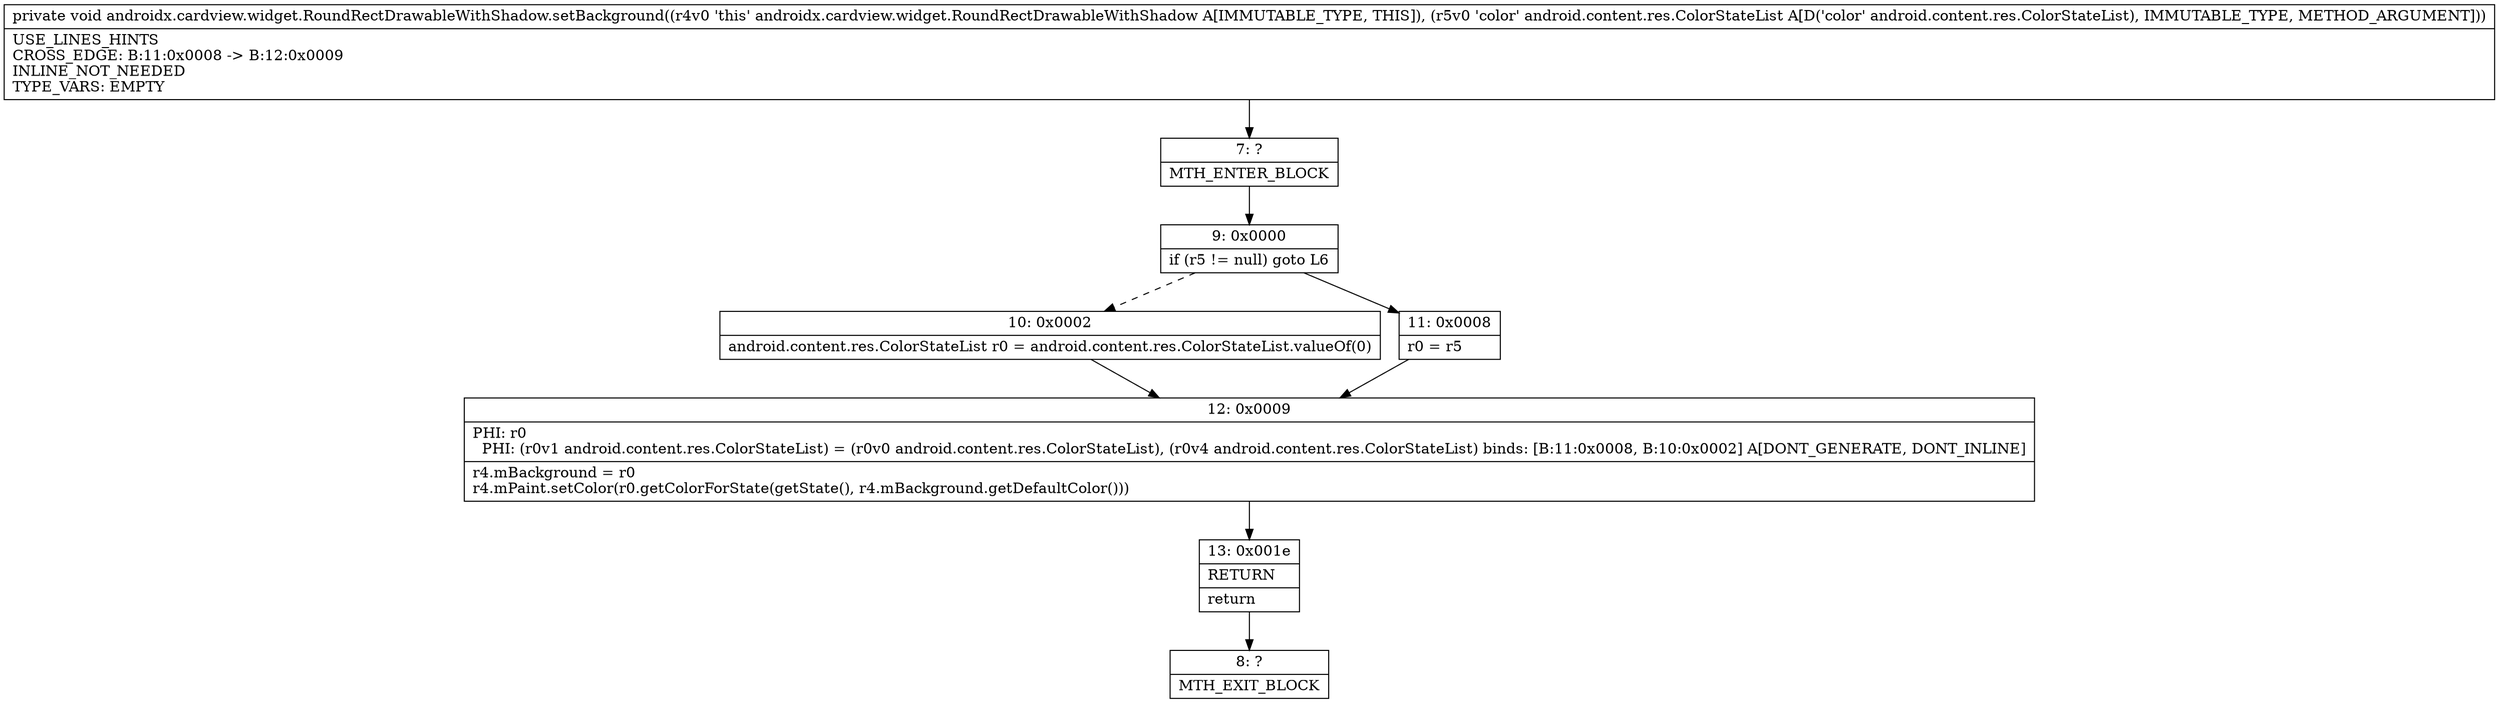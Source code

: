 digraph "CFG forandroidx.cardview.widget.RoundRectDrawableWithShadow.setBackground(Landroid\/content\/res\/ColorStateList;)V" {
Node_7 [shape=record,label="{7\:\ ?|MTH_ENTER_BLOCK\l}"];
Node_9 [shape=record,label="{9\:\ 0x0000|if (r5 != null) goto L6\l}"];
Node_10 [shape=record,label="{10\:\ 0x0002|android.content.res.ColorStateList r0 = android.content.res.ColorStateList.valueOf(0)\l}"];
Node_12 [shape=record,label="{12\:\ 0x0009|PHI: r0 \l  PHI: (r0v1 android.content.res.ColorStateList) = (r0v0 android.content.res.ColorStateList), (r0v4 android.content.res.ColorStateList) binds: [B:11:0x0008, B:10:0x0002] A[DONT_GENERATE, DONT_INLINE]\l|r4.mBackground = r0\lr4.mPaint.setColor(r0.getColorForState(getState(), r4.mBackground.getDefaultColor()))\l}"];
Node_13 [shape=record,label="{13\:\ 0x001e|RETURN\l|return\l}"];
Node_8 [shape=record,label="{8\:\ ?|MTH_EXIT_BLOCK\l}"];
Node_11 [shape=record,label="{11\:\ 0x0008|r0 = r5\l}"];
MethodNode[shape=record,label="{private void androidx.cardview.widget.RoundRectDrawableWithShadow.setBackground((r4v0 'this' androidx.cardview.widget.RoundRectDrawableWithShadow A[IMMUTABLE_TYPE, THIS]), (r5v0 'color' android.content.res.ColorStateList A[D('color' android.content.res.ColorStateList), IMMUTABLE_TYPE, METHOD_ARGUMENT]))  | USE_LINES_HINTS\lCROSS_EDGE: B:11:0x0008 \-\> B:12:0x0009\lINLINE_NOT_NEEDED\lTYPE_VARS: EMPTY\l}"];
MethodNode -> Node_7;Node_7 -> Node_9;
Node_9 -> Node_10[style=dashed];
Node_9 -> Node_11;
Node_10 -> Node_12;
Node_12 -> Node_13;
Node_13 -> Node_8;
Node_11 -> Node_12;
}

